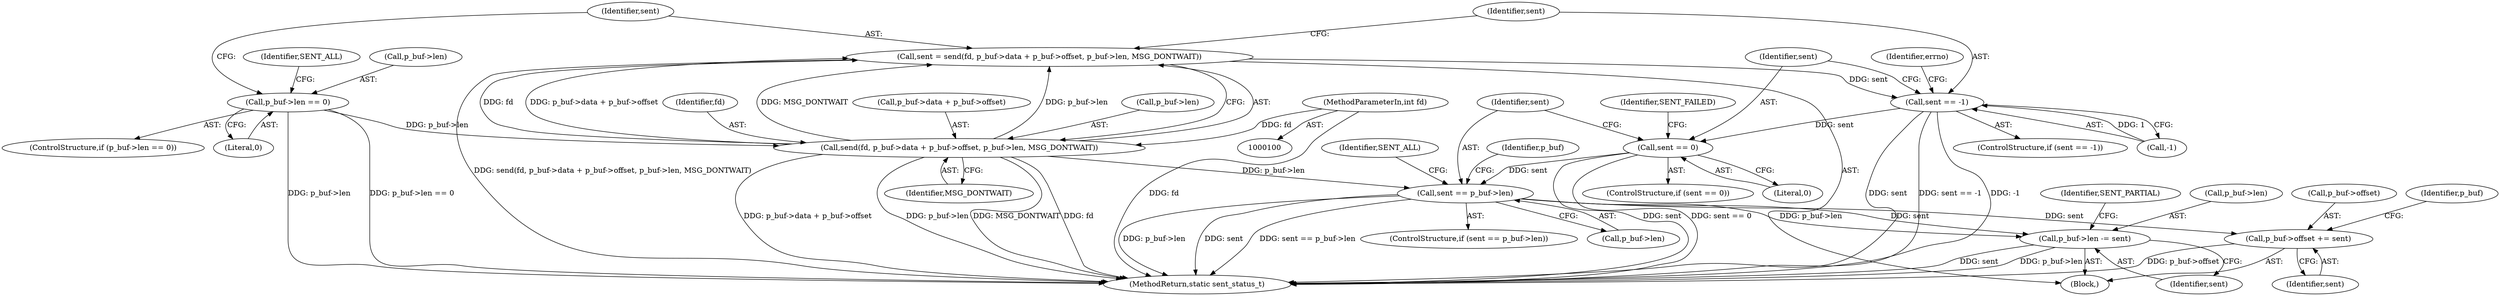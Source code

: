 digraph "1_Android_472271b153c5dc53c28beac55480a8d8434b2d5c_35@API" {
"1000113" [label="(Call,sent = send(fd, p_buf->data + p_buf->offset, p_buf->len, MSG_DONTWAIT))"];
"1000115" [label="(Call,send(fd, p_buf->data + p_buf->offset, p_buf->len, MSG_DONTWAIT))"];
"1000101" [label="(MethodParameterIn,int fd)"];
"1000105" [label="(Call,p_buf->len == 0)"];
"1000129" [label="(Call,sent == -1)"];
"1000156" [label="(Call,sent == 0)"];
"1000162" [label="(Call,sent == p_buf->len)"];
"1000169" [label="(Call,p_buf->offset += sent)"];
"1000174" [label="(Call,p_buf->len -= sent)"];
"1000116" [label="(Identifier,fd)"];
"1000130" [label="(Identifier,sent)"];
"1000109" [label="(Literal,0)"];
"1000111" [label="(Identifier,SENT_ALL)"];
"1000117" [label="(Call,p_buf->data + p_buf->offset)"];
"1000106" [label="(Call,p_buf->len)"];
"1000101" [label="(MethodParameterIn,int fd)"];
"1000170" [label="(Call,p_buf->offset)"];
"1000163" [label="(Identifier,sent)"];
"1000114" [label="(Identifier,sent)"];
"1000157" [label="(Identifier,sent)"];
"1000115" [label="(Call,send(fd, p_buf->data + p_buf->offset, p_buf->len, MSG_DONTWAIT))"];
"1000180" [label="(Identifier,SENT_PARTIAL)"];
"1000127" [label="(Identifier,MSG_DONTWAIT)"];
"1000174" [label="(Call,p_buf->len -= sent)"];
"1000124" [label="(Call,p_buf->len)"];
"1000113" [label="(Call,sent = send(fd, p_buf->data + p_buf->offset, p_buf->len, MSG_DONTWAIT))"];
"1000178" [label="(Identifier,sent)"];
"1000173" [label="(Identifier,sent)"];
"1000129" [label="(Call,sent == -1)"];
"1000137" [label="(Identifier,errno)"];
"1000156" [label="(Call,sent == 0)"];
"1000168" [label="(Identifier,SENT_ALL)"];
"1000131" [label="(Call,-1)"];
"1000176" [label="(Identifier,p_buf)"];
"1000128" [label="(ControlStructure,if (sent == -1))"];
"1000175" [label="(Call,p_buf->len)"];
"1000161" [label="(ControlStructure,if (sent == p_buf->len))"];
"1000158" [label="(Literal,0)"];
"1000181" [label="(MethodReturn,static sent_status_t)"];
"1000155" [label="(ControlStructure,if (sent == 0))"];
"1000171" [label="(Identifier,p_buf)"];
"1000169" [label="(Call,p_buf->offset += sent)"];
"1000103" [label="(Block,)"];
"1000162" [label="(Call,sent == p_buf->len)"];
"1000160" [label="(Identifier,SENT_FAILED)"];
"1000164" [label="(Call,p_buf->len)"];
"1000104" [label="(ControlStructure,if (p_buf->len == 0))"];
"1000105" [label="(Call,p_buf->len == 0)"];
"1000113" -> "1000103"  [label="AST: "];
"1000113" -> "1000115"  [label="CFG: "];
"1000114" -> "1000113"  [label="AST: "];
"1000115" -> "1000113"  [label="AST: "];
"1000130" -> "1000113"  [label="CFG: "];
"1000113" -> "1000181"  [label="DDG: send(fd, p_buf->data + p_buf->offset, p_buf->len, MSG_DONTWAIT)"];
"1000115" -> "1000113"  [label="DDG: fd"];
"1000115" -> "1000113"  [label="DDG: p_buf->data + p_buf->offset"];
"1000115" -> "1000113"  [label="DDG: p_buf->len"];
"1000115" -> "1000113"  [label="DDG: MSG_DONTWAIT"];
"1000113" -> "1000129"  [label="DDG: sent"];
"1000115" -> "1000127"  [label="CFG: "];
"1000116" -> "1000115"  [label="AST: "];
"1000117" -> "1000115"  [label="AST: "];
"1000124" -> "1000115"  [label="AST: "];
"1000127" -> "1000115"  [label="AST: "];
"1000115" -> "1000181"  [label="DDG: MSG_DONTWAIT"];
"1000115" -> "1000181"  [label="DDG: fd"];
"1000115" -> "1000181"  [label="DDG: p_buf->data + p_buf->offset"];
"1000115" -> "1000181"  [label="DDG: p_buf->len"];
"1000101" -> "1000115"  [label="DDG: fd"];
"1000105" -> "1000115"  [label="DDG: p_buf->len"];
"1000115" -> "1000162"  [label="DDG: p_buf->len"];
"1000101" -> "1000100"  [label="AST: "];
"1000101" -> "1000181"  [label="DDG: fd"];
"1000105" -> "1000104"  [label="AST: "];
"1000105" -> "1000109"  [label="CFG: "];
"1000106" -> "1000105"  [label="AST: "];
"1000109" -> "1000105"  [label="AST: "];
"1000111" -> "1000105"  [label="CFG: "];
"1000114" -> "1000105"  [label="CFG: "];
"1000105" -> "1000181"  [label="DDG: p_buf->len == 0"];
"1000105" -> "1000181"  [label="DDG: p_buf->len"];
"1000129" -> "1000128"  [label="AST: "];
"1000129" -> "1000131"  [label="CFG: "];
"1000130" -> "1000129"  [label="AST: "];
"1000131" -> "1000129"  [label="AST: "];
"1000137" -> "1000129"  [label="CFG: "];
"1000157" -> "1000129"  [label="CFG: "];
"1000129" -> "1000181"  [label="DDG: sent"];
"1000129" -> "1000181"  [label="DDG: sent == -1"];
"1000129" -> "1000181"  [label="DDG: -1"];
"1000131" -> "1000129"  [label="DDG: 1"];
"1000129" -> "1000156"  [label="DDG: sent"];
"1000156" -> "1000155"  [label="AST: "];
"1000156" -> "1000158"  [label="CFG: "];
"1000157" -> "1000156"  [label="AST: "];
"1000158" -> "1000156"  [label="AST: "];
"1000160" -> "1000156"  [label="CFG: "];
"1000163" -> "1000156"  [label="CFG: "];
"1000156" -> "1000181"  [label="DDG: sent"];
"1000156" -> "1000181"  [label="DDG: sent == 0"];
"1000156" -> "1000162"  [label="DDG: sent"];
"1000162" -> "1000161"  [label="AST: "];
"1000162" -> "1000164"  [label="CFG: "];
"1000163" -> "1000162"  [label="AST: "];
"1000164" -> "1000162"  [label="AST: "];
"1000168" -> "1000162"  [label="CFG: "];
"1000171" -> "1000162"  [label="CFG: "];
"1000162" -> "1000181"  [label="DDG: p_buf->len"];
"1000162" -> "1000181"  [label="DDG: sent"];
"1000162" -> "1000181"  [label="DDG: sent == p_buf->len"];
"1000162" -> "1000169"  [label="DDG: sent"];
"1000162" -> "1000174"  [label="DDG: sent"];
"1000162" -> "1000174"  [label="DDG: p_buf->len"];
"1000169" -> "1000103"  [label="AST: "];
"1000169" -> "1000173"  [label="CFG: "];
"1000170" -> "1000169"  [label="AST: "];
"1000173" -> "1000169"  [label="AST: "];
"1000176" -> "1000169"  [label="CFG: "];
"1000169" -> "1000181"  [label="DDG: p_buf->offset"];
"1000174" -> "1000103"  [label="AST: "];
"1000174" -> "1000178"  [label="CFG: "];
"1000175" -> "1000174"  [label="AST: "];
"1000178" -> "1000174"  [label="AST: "];
"1000180" -> "1000174"  [label="CFG: "];
"1000174" -> "1000181"  [label="DDG: sent"];
"1000174" -> "1000181"  [label="DDG: p_buf->len"];
}

